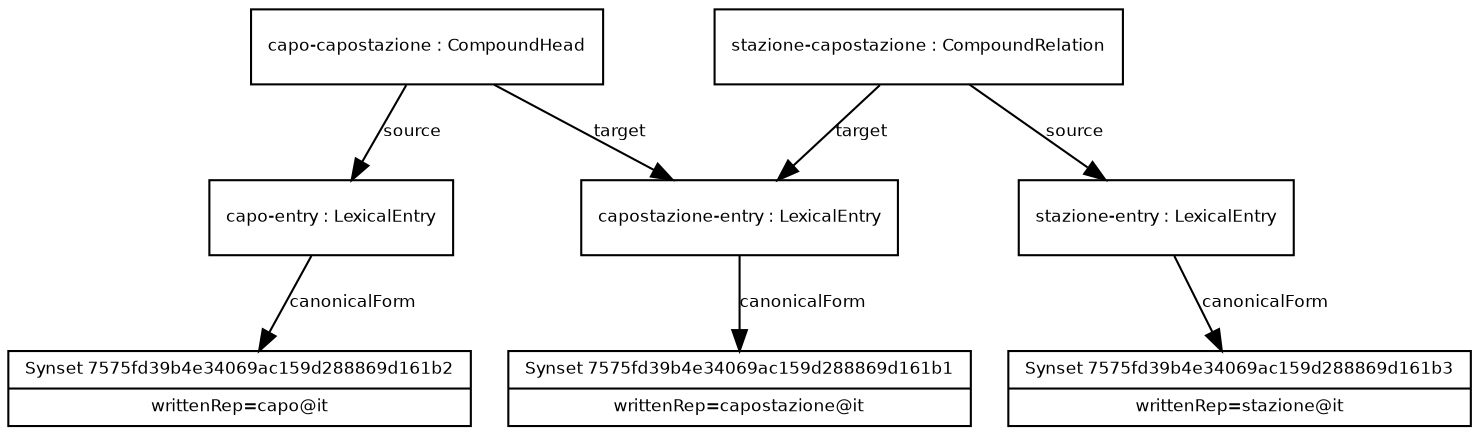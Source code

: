 digraph G {
  fontname = "Bitstream Vera Sans"
    fontsize = 8

    node [
      fontname = "Bitstream Vera Sans"
      fontsize = 8
      shape = "record"
    ]

    edge [
      fontname = "Bitstream Vera Sans"
      fontsize = 8
    ]
 
Synset7575fd39b4e34069ac159d288869d161b2 [ label="{Synset 7575fd39b4e34069ac159d288869d161b2|writtenRep=capo@it}" ]
capoentry -> Synset7575fd39b4e34069ac159d288869d161b2 [ label="canonicalForm" ] 
capoentry [ label="{capo-entry : LexicalEntry}" ]
capocapostazione -> capoentry [ label="source" ] 
Synset7575fd39b4e34069ac159d288869d161b1 [ label="{Synset 7575fd39b4e34069ac159d288869d161b1|writtenRep=capostazione@it}" ]
capostazioneentry -> Synset7575fd39b4e34069ac159d288869d161b1 [ label="canonicalForm" ] 
capostazioneentry [ label="{capostazione-entry : LexicalEntry}" ]
capocapostazione -> capostazioneentry [ label="target" ] 
capocapostazione [ label="{capo-capostazione : CompoundHead}" ]
Synset7575fd39b4e34069ac159d288869d161b3 [ label="{Synset 7575fd39b4e34069ac159d288869d161b3|writtenRep=stazione@it}" ]
stazioneentry -> Synset7575fd39b4e34069ac159d288869d161b3 [ label="canonicalForm" ] 
stazioneentry [ label="{stazione-entry : LexicalEntry}" ]
stazionecapostazione -> stazioneentry [ label="source" ] 
stazionecapostazione -> capostazioneentry [ label="target" ] 
stazionecapostazione [ label="{stazione-capostazione : CompoundRelation}" ]
}

